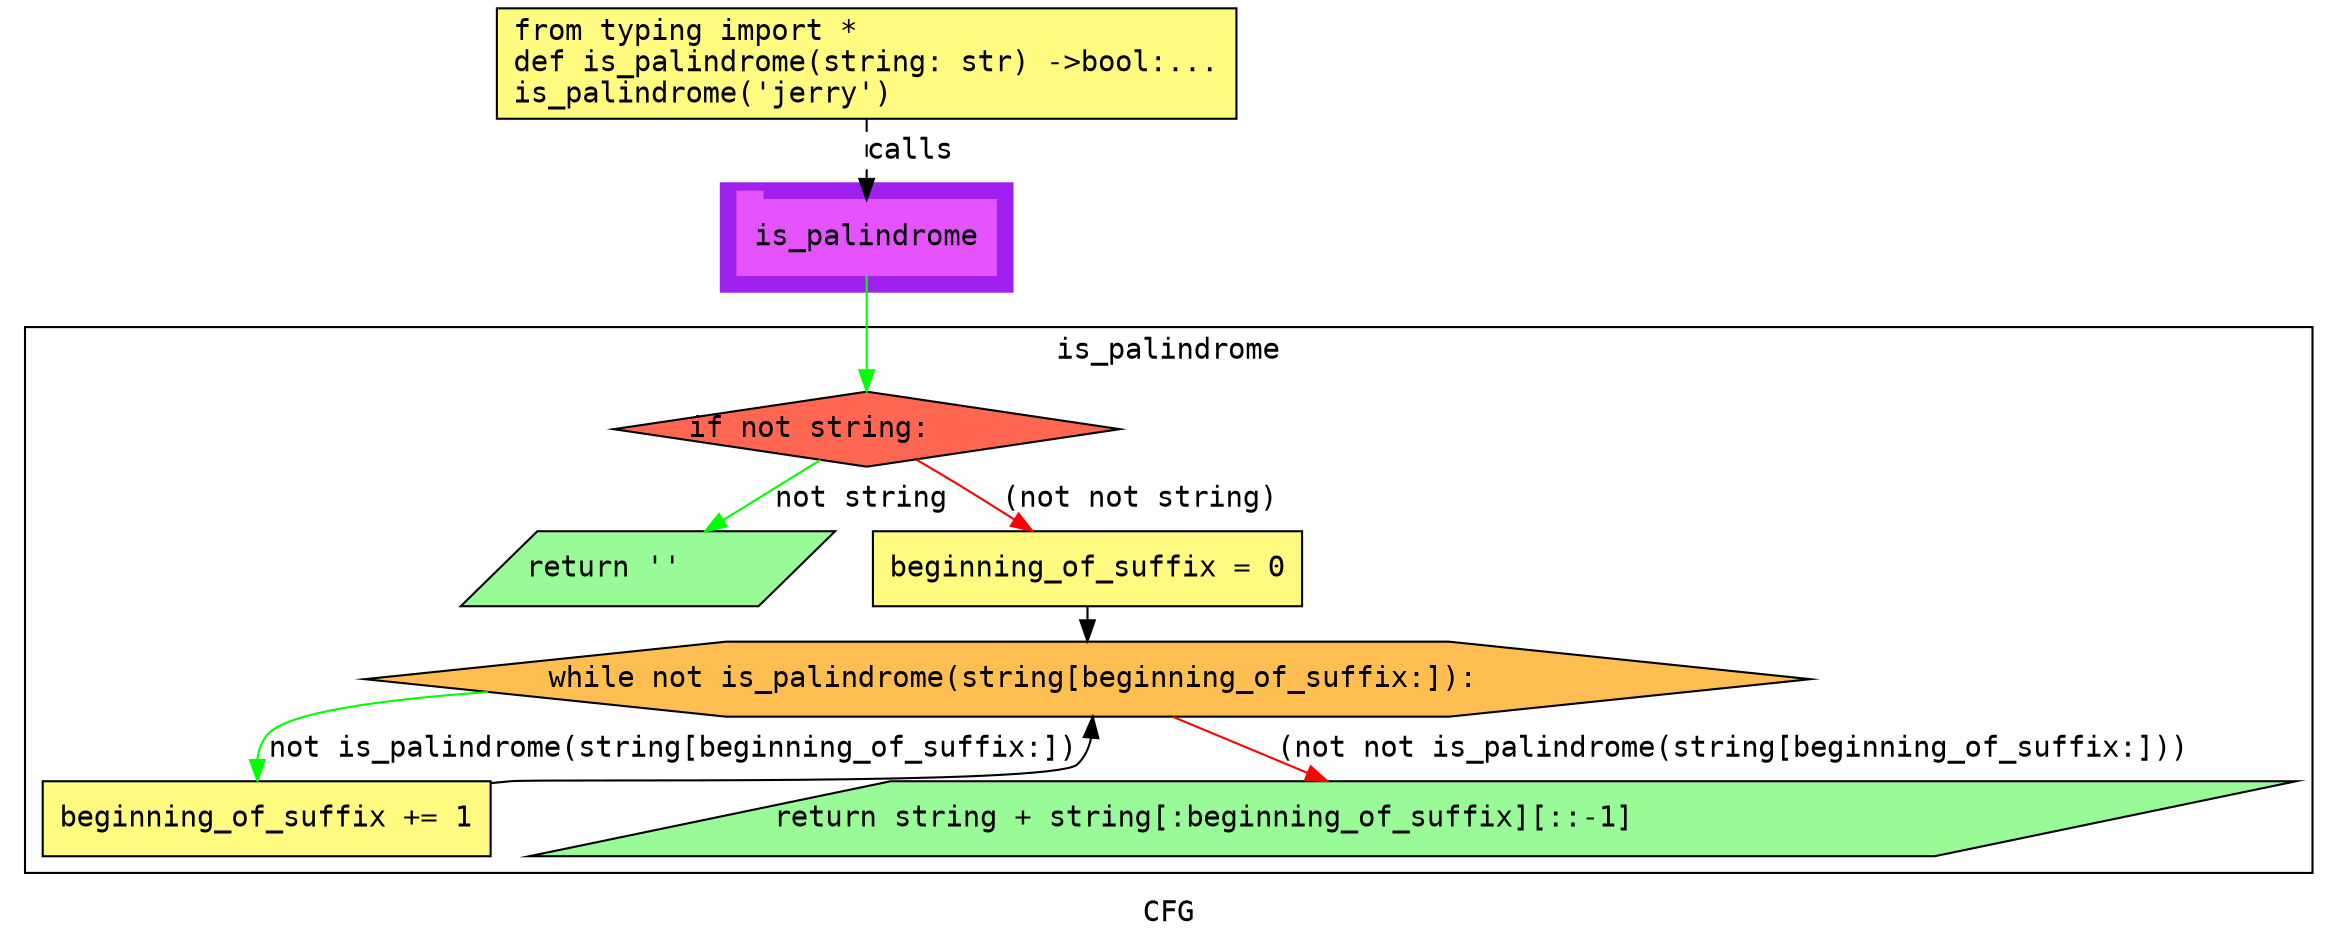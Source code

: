 digraph cluster114CFG {
	graph [bb="0,0,1083,446",
		compound=True,
		fontname="DejaVu Sans Mono",
		label=CFG,
		lheight=0.21,
		lp="541.5,11.5",
		lwidth=0.35,
		pack=False,
		rankdir=TB,
		ranksep=0.02
	];
	node [fontname="DejaVu Sans Mono",
		label="\N"
	];
	edge [fontname="DejaVu Sans Mono"];
	subgraph cluster_1 {
		graph [bb="343,310,483,362",
			color=purple,
			compound=true,
			fontname="DejaVu Sans Mono",
			label="",
			rankdir=TB,
			ranksep=0.02,
			shape=tab,
			style=filled
		];
		node [fontname="DejaVu Sans Mono"];
		edge [fontname="DejaVu Sans Mono"];
		12	[color="#E552FF",
			height=0.5,
			label=is_palindrome,
			linenum="[14]",
			pos="413,336",
			shape=tab,
			style=filled,
			width=1.7222];
	}
	subgraph cluster2is_palindrome {
		graph [bb="8,31,1075,293",
			compound=True,
			fontname="DejaVu Sans Mono",
			label=is_palindrome,
			lheight=0.21,
			lp="541.5,281.5",
			lwidth=1.50,
			pack=False,
			rankdir=TB,
			ranksep=0.02
		];
		node [fontname="DejaVu Sans Mono"];
		edge [fontname="DejaVu Sans Mono"];
		3	[fillcolor="#FF6752",
			height=0.5,
			label="if not string:\l",
			linenum="[4]",
			pos="413,244",
			shape=diamond,
			style="filled,solid",
			width=3.3702];
		4	[fillcolor="#98fb98",
			height=0.5,
			label="return ''\l",
			linenum="[5]",
			pos="310,177",
			shape=parallelogram,
			style="filled,solid",
			width=2.4088];
		3 -> 4	[color=green,
			label="not string",
			lp="411.5,210.5",
			pos="e,336.94,195 391.16,229.22 377.93,220.87 360.74,210.02 345.58,200.46"];
		5	[fillcolor="#FFFB81",
			height=0.5,
			label="beginning_of_suffix = 0\l",
			linenum="[7]",
			pos="518,177",
			shape=rectangle,
			style="filled,solid",
			width=2.8611];
		3 -> 5	[color=red,
			label="(not not string)",
			lp="545.5,210.5",
			pos="e,492.71,195.1 437.37,229.52 443.8,225.86 450.7,221.85 457,218 465.91,212.55 475.42,206.46 484.21,200.71"];
		7	[fillcolor="#FFBE52",
			height=0.5,
			label="while not is_palindrome(string[beginning_of_suffix:]):\l",
			linenum="[9]",
			pos="518,124",
			shape=hexagon,
			style="filled,solid",
			width=9.6313];
		5 -> 7	[color=black,
			pos="e,518,142.25 518,158.73 518,156.66 518,154.5 518,152.32"];
		8	[fillcolor="#FFFB81",
			height=0.5,
			label="beginning_of_suffix += 1\l",
			linenum="[10]",
			pos="124,57",
			shape=rectangle,
			style="filled,solid",
			width=2.9861];
		7 -> 8	[color=green,
			label="not is_palindrome(string[beginning_of_suffix:])",
			lp="315,90.5",
			pos="e,117.42,75.117 227.24,118.13 173.17,114.34 130.5,108.12 121,98 117.75,94.537 116.44,90.079 116.28,85.402"];
		9	[fillcolor="#98fb98",
			height=0.5,
			label="return string + string[:beginning_of_suffix][::-1]\l",
			linenum="[12]",
			pos="658,57",
			shape=parallelogram,
			style="filled,solid",
			width=11.356];
		7 -> 9	[color=red,
			label="(not not is_palindrome(string[beginning_of_suffix:]))",
			lp="819,90.5",
			pos="e,620.98,75.19 554.78,105.92 572.25,97.813 593.3,88.037 611.83,79.435"];
		8 -> 7	[color=black,
			pos="e,520.53,105.91 231.7,74.217 234.49,74.498 237.26,74.76 240,75 255.12,76.325 501.77,72.793 513,83 516.69,86.354 518.71,90.94 519.71,\
95.812"];
	}
	1	[fillcolor="#FFFB81",
		height=0.73611,
		label="from typing import *\ldef is_palindrome(string: str) ->bool:...\lis_palindrome('jerry')\l",
		linenum="[1]",
		pos="413,419.5",
		shape=rectangle,
		style="filled,solid",
		width=4.9306];
	1 -> 12	[label=calls,
		lp="434,377.5",
		pos="e,413,354.13 413,392.71 413,383.66 413,373.47 413,364.3",
		style=dashed];
	12 -> 3	[color=green,
		pos="e,413,262.3 413,317.65 413,304.82 413,287.11 413,272.38"];
}
